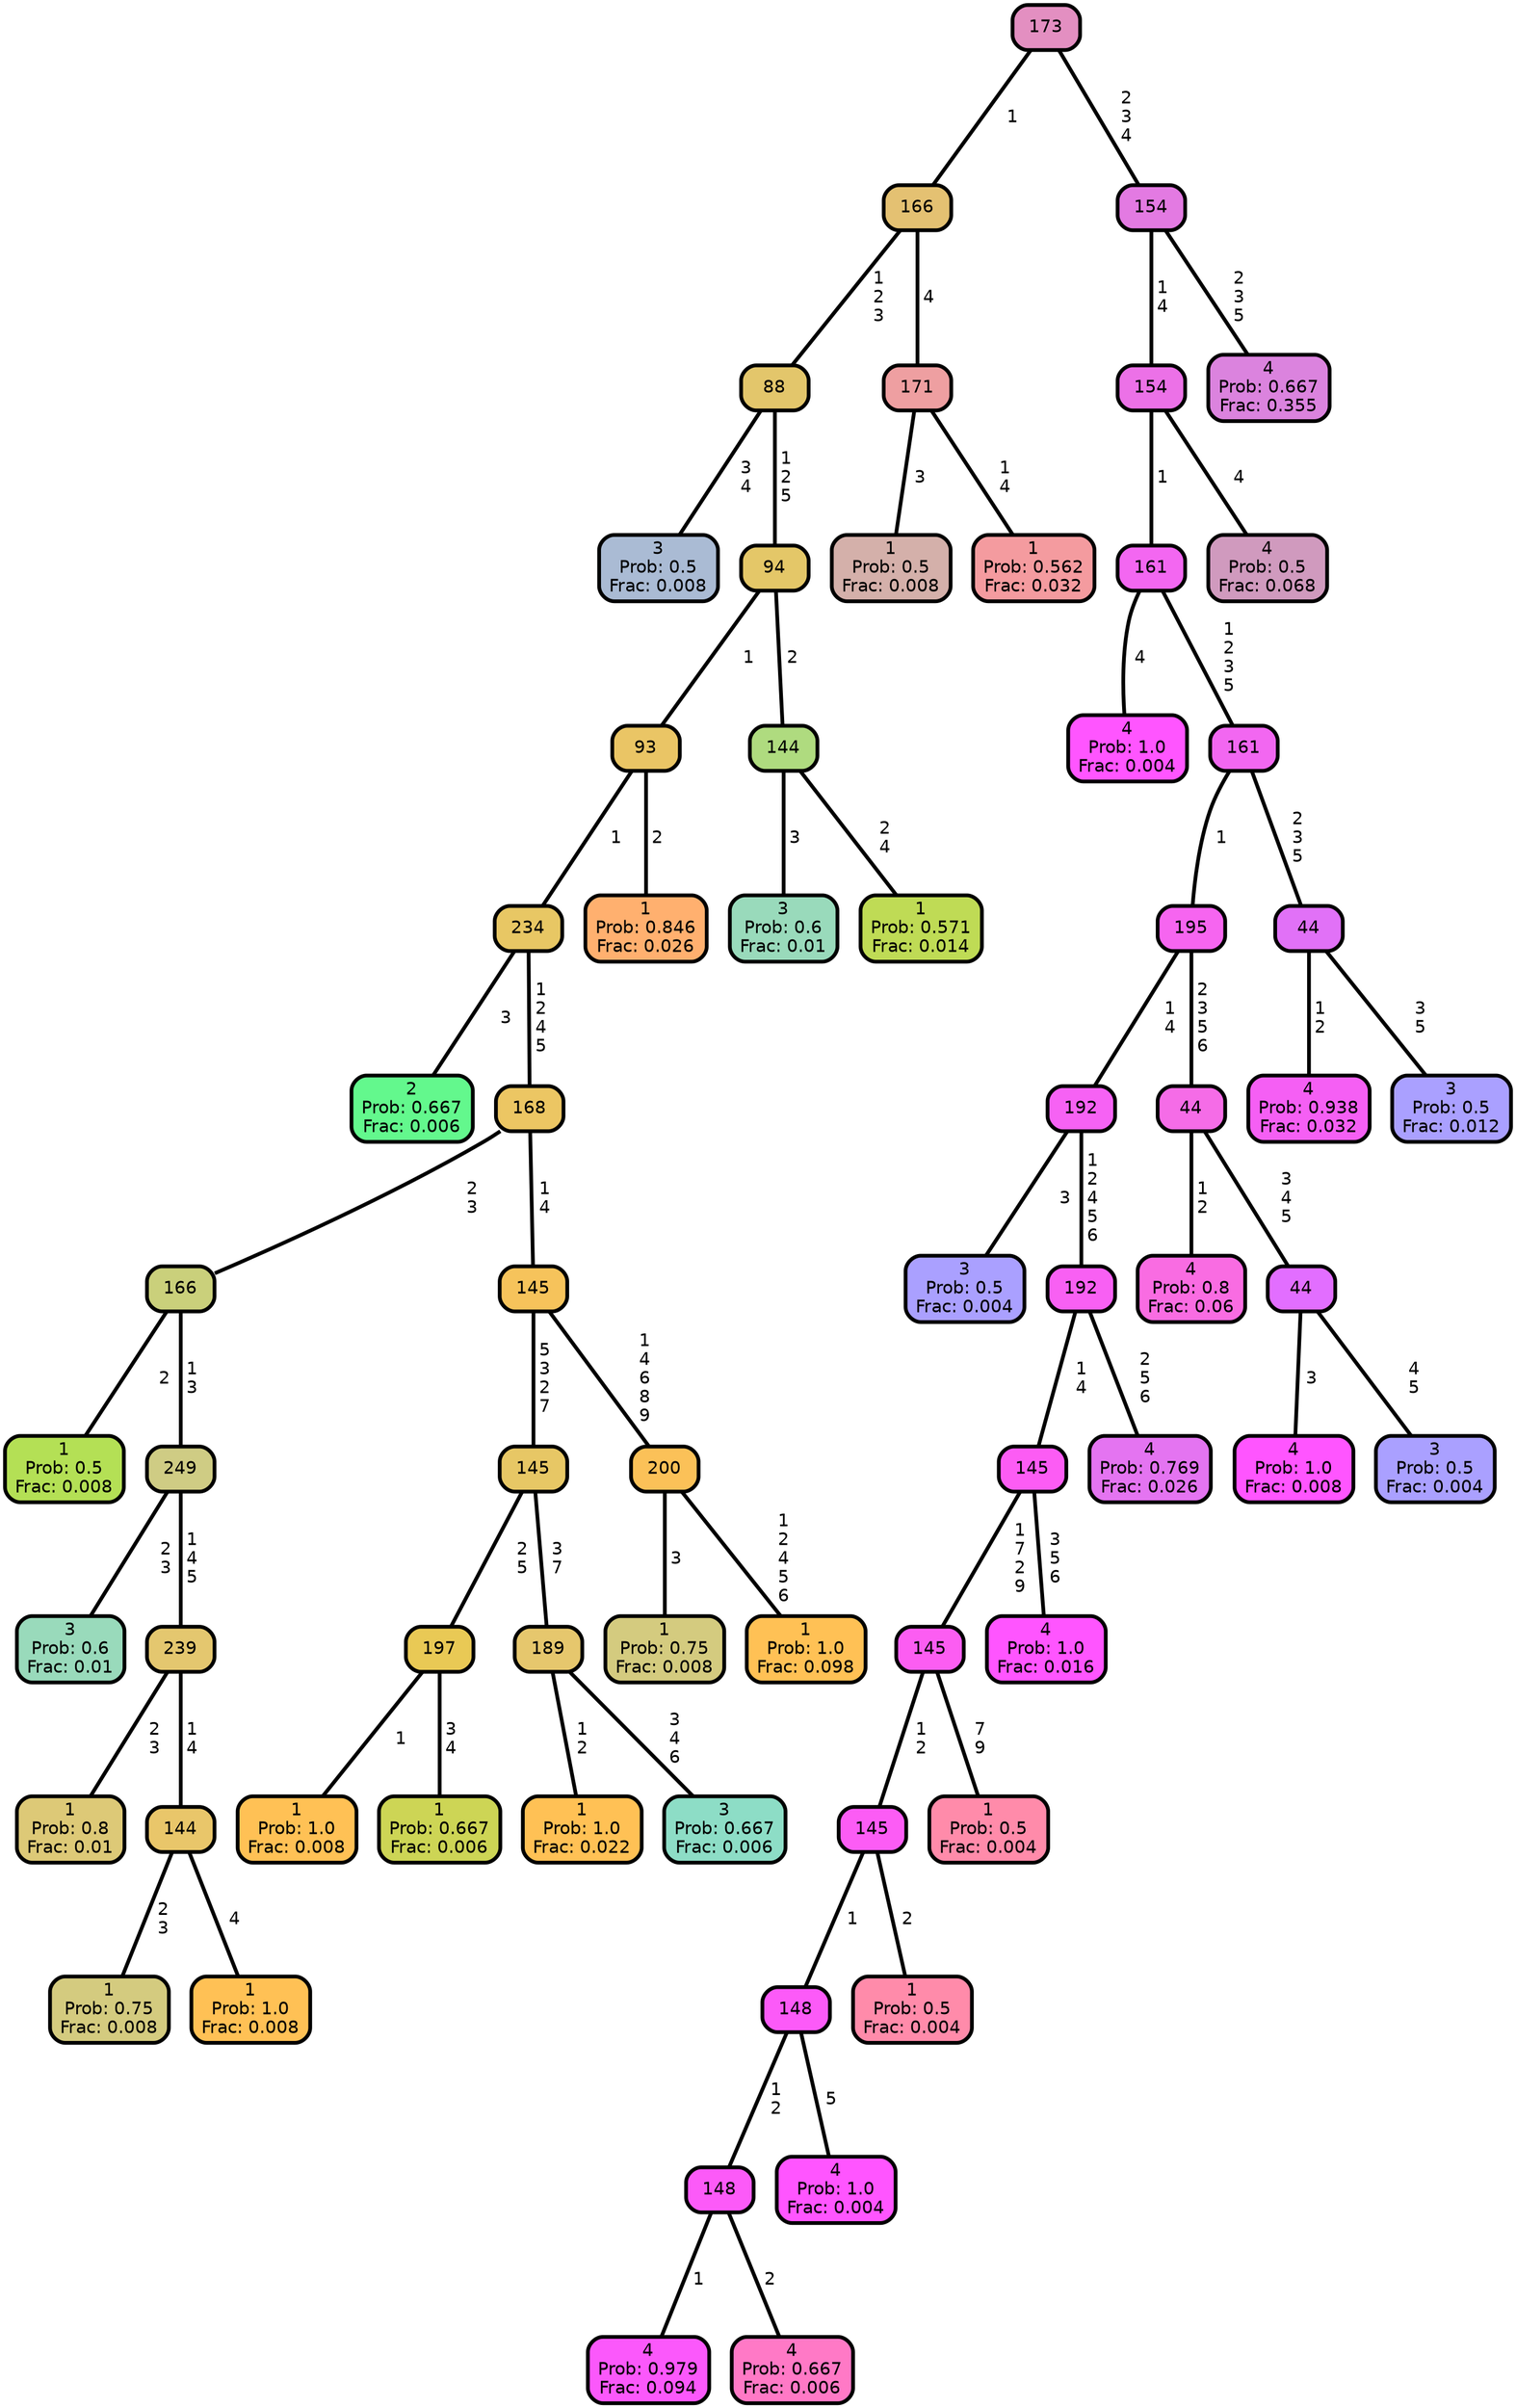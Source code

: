 graph Tree {
node [shape=box, style="filled, rounded",color="black",penwidth="3",fontcolor="black",                 fontname=helvetica] ;
graph [ranksep="0 equally", splines=straight,                 bgcolor=transparent, dpi=200] ;
edge [fontname=helvetica, color=black] ;
0 [label="3
Prob: 0.5
Frac: 0.008", fillcolor="#aabbd4"] ;
1 [label="88", fillcolor="#e3c66b"] ;
2 [label="2
Prob: 0.667
Frac: 0.006", fillcolor="#63f88d"] ;
3 [label="234", fillcolor="#e8c764"] ;
4 [label="1
Prob: 0.5
Frac: 0.008", fillcolor="#b4e055"] ;
5 [label="166", fillcolor="#cad07b"] ;
6 [label="3
Prob: 0.6
Frac: 0.01", fillcolor="#99dabb"] ;
7 [label="249", fillcolor="#cfcc84"] ;
8 [label="1
Prob: 0.8
Frac: 0.01", fillcolor="#ddc977"] ;
9 [label="239", fillcolor="#e4c76f"] ;
10 [label="1
Prob: 0.75
Frac: 0.008", fillcolor="#d4cb7f"] ;
11 [label="144", fillcolor="#e9c66a"] ;
12 [label="1
Prob: 1.0
Frac: 0.008", fillcolor="#ffc155"] ;
13 [label="168", fillcolor="#ecc663"] ;
14 [label="1
Prob: 1.0
Frac: 0.008", fillcolor="#ffc155"] ;
15 [label="197", fillcolor="#e9c955"] ;
16 [label="1
Prob: 0.667
Frac: 0.006", fillcolor="#cdd555"] ;
17 [label="145", fillcolor="#e7c765"] ;
18 [label="1
Prob: 1.0
Frac: 0.022", fillcolor="#ffc155"] ;
19 [label="189", fillcolor="#e6c76d"] ;
20 [label="3
Prob: 0.667
Frac: 0.006", fillcolor="#8dddc6"] ;
21 [label="145", fillcolor="#f6c35b"] ;
22 [label="1
Prob: 0.75
Frac: 0.008", fillcolor="#d4cb7f"] ;
23 [label="200", fillcolor="#fbc158"] ;
24 [label="1
Prob: 1.0
Frac: 0.098", fillcolor="#ffc155"] ;
25 [label="93", fillcolor="#eac565"] ;
26 [label="1
Prob: 0.846
Frac: 0.026", fillcolor="#ffb06f"] ;
27 [label="94", fillcolor="#e4c768"] ;
28 [label="3
Prob: 0.6
Frac: 0.01", fillcolor="#99dabb"] ;
29 [label="144", fillcolor="#afdb7f"] ;
30 [label="1
Prob: 0.571
Frac: 0.014", fillcolor="#bfdb55"] ;
31 [label="166", fillcolor="#e4c172"] ;
32 [label="1
Prob: 0.5
Frac: 0.008", fillcolor="#d4b0aa"] ;
33 [label="171", fillcolor="#ee9fa1"] ;
34 [label="1
Prob: 0.562
Frac: 0.032", fillcolor="#f49b9f"] ;
35 [label="173", fillcolor="#e38fc1"] ;
36 [label="4
Prob: 1.0
Frac: 0.004", fillcolor="#ff55ff"] ;
37 [label="161", fillcolor="#f367f1"] ;
38 [label="3
Prob: 0.5
Frac: 0.004", fillcolor="#aaa0ff"] ;
39 [label="192", fillcolor="#f662f4"] ;
40 [label="4
Prob: 0.979
Frac: 0.094", fillcolor="#fb58fb"] ;
41 [label="148", fillcolor="#fc5af8"] ;
42 [label="4
Prob: 0.667
Frac: 0.006", fillcolor="#ff79c6"] ;
43 [label="148", fillcolor="#fc5af8"] ;
44 [label="4
Prob: 1.0
Frac: 0.004", fillcolor="#ff55ff"] ;
45 [label="145", fillcolor="#fc5cf5"] ;
46 [label="1
Prob: 0.5
Frac: 0.004", fillcolor="#ff8baa"] ;
47 [label="145", fillcolor="#fc5df2"] ;
48 [label="1
Prob: 0.5
Frac: 0.004", fillcolor="#ff8baa"] ;
49 [label="145", fillcolor="#fc5cf4"] ;
50 [label="4
Prob: 1.0
Frac: 0.016", fillcolor="#ff55ff"] ;
51 [label="192", fillcolor="#f860f3"] ;
52 [label="4
Prob: 0.769
Frac: 0.026", fillcolor="#e474f1"] ;
53 [label="195", fillcolor="#f665f0"] ;
54 [label="4
Prob: 0.8
Frac: 0.06", fillcolor="#f96ce2"] ;
55 [label="44", fillcolor="#f56ce7"] ;
56 [label="4
Prob: 1.0
Frac: 0.008", fillcolor="#ff55ff"] ;
57 [label="44", fillcolor="#e26eff"] ;
58 [label="3
Prob: 0.5
Frac: 0.004", fillcolor="#aaa0ff"] ;
59 [label="161", fillcolor="#f267f1"] ;
60 [label="4
Prob: 0.938
Frac: 0.032", fillcolor="#f55ff4"] ;
61 [label="44", fillcolor="#e171f7"] ;
62 [label="3
Prob: 0.5
Frac: 0.012", fillcolor="#aaa0ff"] ;
63 [label="154", fillcolor="#ec71e7"] ;
64 [label="4
Prob: 0.5
Frac: 0.068", fillcolor="#d09abe"] ;
65 [label="154", fillcolor="#e37ae2"] ;
66 [label="4
Prob: 0.667
Frac: 0.355", fillcolor="#db83de"] ;
1 -- 0 [label=" 3\n 4",penwidth=3] ;
1 -- 27 [label=" 1\n 2\n 5",penwidth=3] ;
3 -- 2 [label=" 3",penwidth=3] ;
3 -- 13 [label=" 1\n 2\n 4\n 5",penwidth=3] ;
5 -- 4 [label=" 2",penwidth=3] ;
5 -- 7 [label=" 1\n 3",penwidth=3] ;
7 -- 6 [label=" 2\n 3",penwidth=3] ;
7 -- 9 [label=" 1\n 4\n 5",penwidth=3] ;
9 -- 8 [label=" 2\n 3",penwidth=3] ;
9 -- 11 [label=" 1\n 4",penwidth=3] ;
11 -- 10 [label=" 2\n 3",penwidth=3] ;
11 -- 12 [label=" 4",penwidth=3] ;
13 -- 5 [label=" 2\n 3",penwidth=3] ;
13 -- 21 [label=" 1\n 4",penwidth=3] ;
15 -- 14 [label=" 1",penwidth=3] ;
15 -- 16 [label=" 3\n 4",penwidth=3] ;
17 -- 15 [label=" 2\n 5",penwidth=3] ;
17 -- 19 [label=" 3\n 7",penwidth=3] ;
19 -- 18 [label=" 1\n 2",penwidth=3] ;
19 -- 20 [label=" 3\n 4\n 6",penwidth=3] ;
21 -- 17 [label=" 5\n 3\n 2\n 7",penwidth=3] ;
21 -- 23 [label=" 1\n 4\n 6\n 8\n 9",penwidth=3] ;
23 -- 22 [label=" 3",penwidth=3] ;
23 -- 24 [label=" 1\n 2\n 4\n 5\n 6",penwidth=3] ;
25 -- 3 [label=" 1",penwidth=3] ;
25 -- 26 [label=" 2",penwidth=3] ;
27 -- 25 [label=" 1",penwidth=3] ;
27 -- 29 [label=" 2",penwidth=3] ;
29 -- 28 [label=" 3",penwidth=3] ;
29 -- 30 [label=" 2\n 4",penwidth=3] ;
31 -- 1 [label=" 1\n 2\n 3",penwidth=3] ;
31 -- 33 [label=" 4",penwidth=3] ;
33 -- 32 [label=" 3",penwidth=3] ;
33 -- 34 [label=" 1\n 4",penwidth=3] ;
35 -- 31 [label=" 1",penwidth=3] ;
35 -- 65 [label=" 2\n 3\n 4",penwidth=3] ;
37 -- 36 [label=" 4",penwidth=3] ;
37 -- 59 [label=" 1\n 2\n 3\n 5",penwidth=3] ;
39 -- 38 [label=" 3",penwidth=3] ;
39 -- 51 [label=" 1\n 2\n 4\n 5\n 6",penwidth=3] ;
41 -- 40 [label=" 1",penwidth=3] ;
41 -- 42 [label=" 2",penwidth=3] ;
43 -- 41 [label=" 1\n 2",penwidth=3] ;
43 -- 44 [label=" 5",penwidth=3] ;
45 -- 43 [label=" 1",penwidth=3] ;
45 -- 46 [label=" 2",penwidth=3] ;
47 -- 45 [label=" 1\n 2",penwidth=3] ;
47 -- 48 [label=" 7\n 9",penwidth=3] ;
49 -- 47 [label=" 1\n 7\n 2\n 9",penwidth=3] ;
49 -- 50 [label=" 3\n 5\n 6",penwidth=3] ;
51 -- 49 [label=" 1\n 4",penwidth=3] ;
51 -- 52 [label=" 2\n 5\n 6",penwidth=3] ;
53 -- 39 [label=" 1\n 4",penwidth=3] ;
53 -- 55 [label=" 2\n 3\n 5\n 6",penwidth=3] ;
55 -- 54 [label=" 1\n 2",penwidth=3] ;
55 -- 57 [label=" 3\n 4\n 5",penwidth=3] ;
57 -- 56 [label=" 3",penwidth=3] ;
57 -- 58 [label=" 4\n 5",penwidth=3] ;
59 -- 53 [label=" 1",penwidth=3] ;
59 -- 61 [label=" 2\n 3\n 5",penwidth=3] ;
61 -- 60 [label=" 1\n 2",penwidth=3] ;
61 -- 62 [label=" 3\n 5",penwidth=3] ;
63 -- 37 [label=" 1",penwidth=3] ;
63 -- 64 [label=" 4",penwidth=3] ;
65 -- 63 [label=" 1\n 4",penwidth=3] ;
65 -- 66 [label=" 2\n 3\n 5",penwidth=3] ;
{rank = same;}}